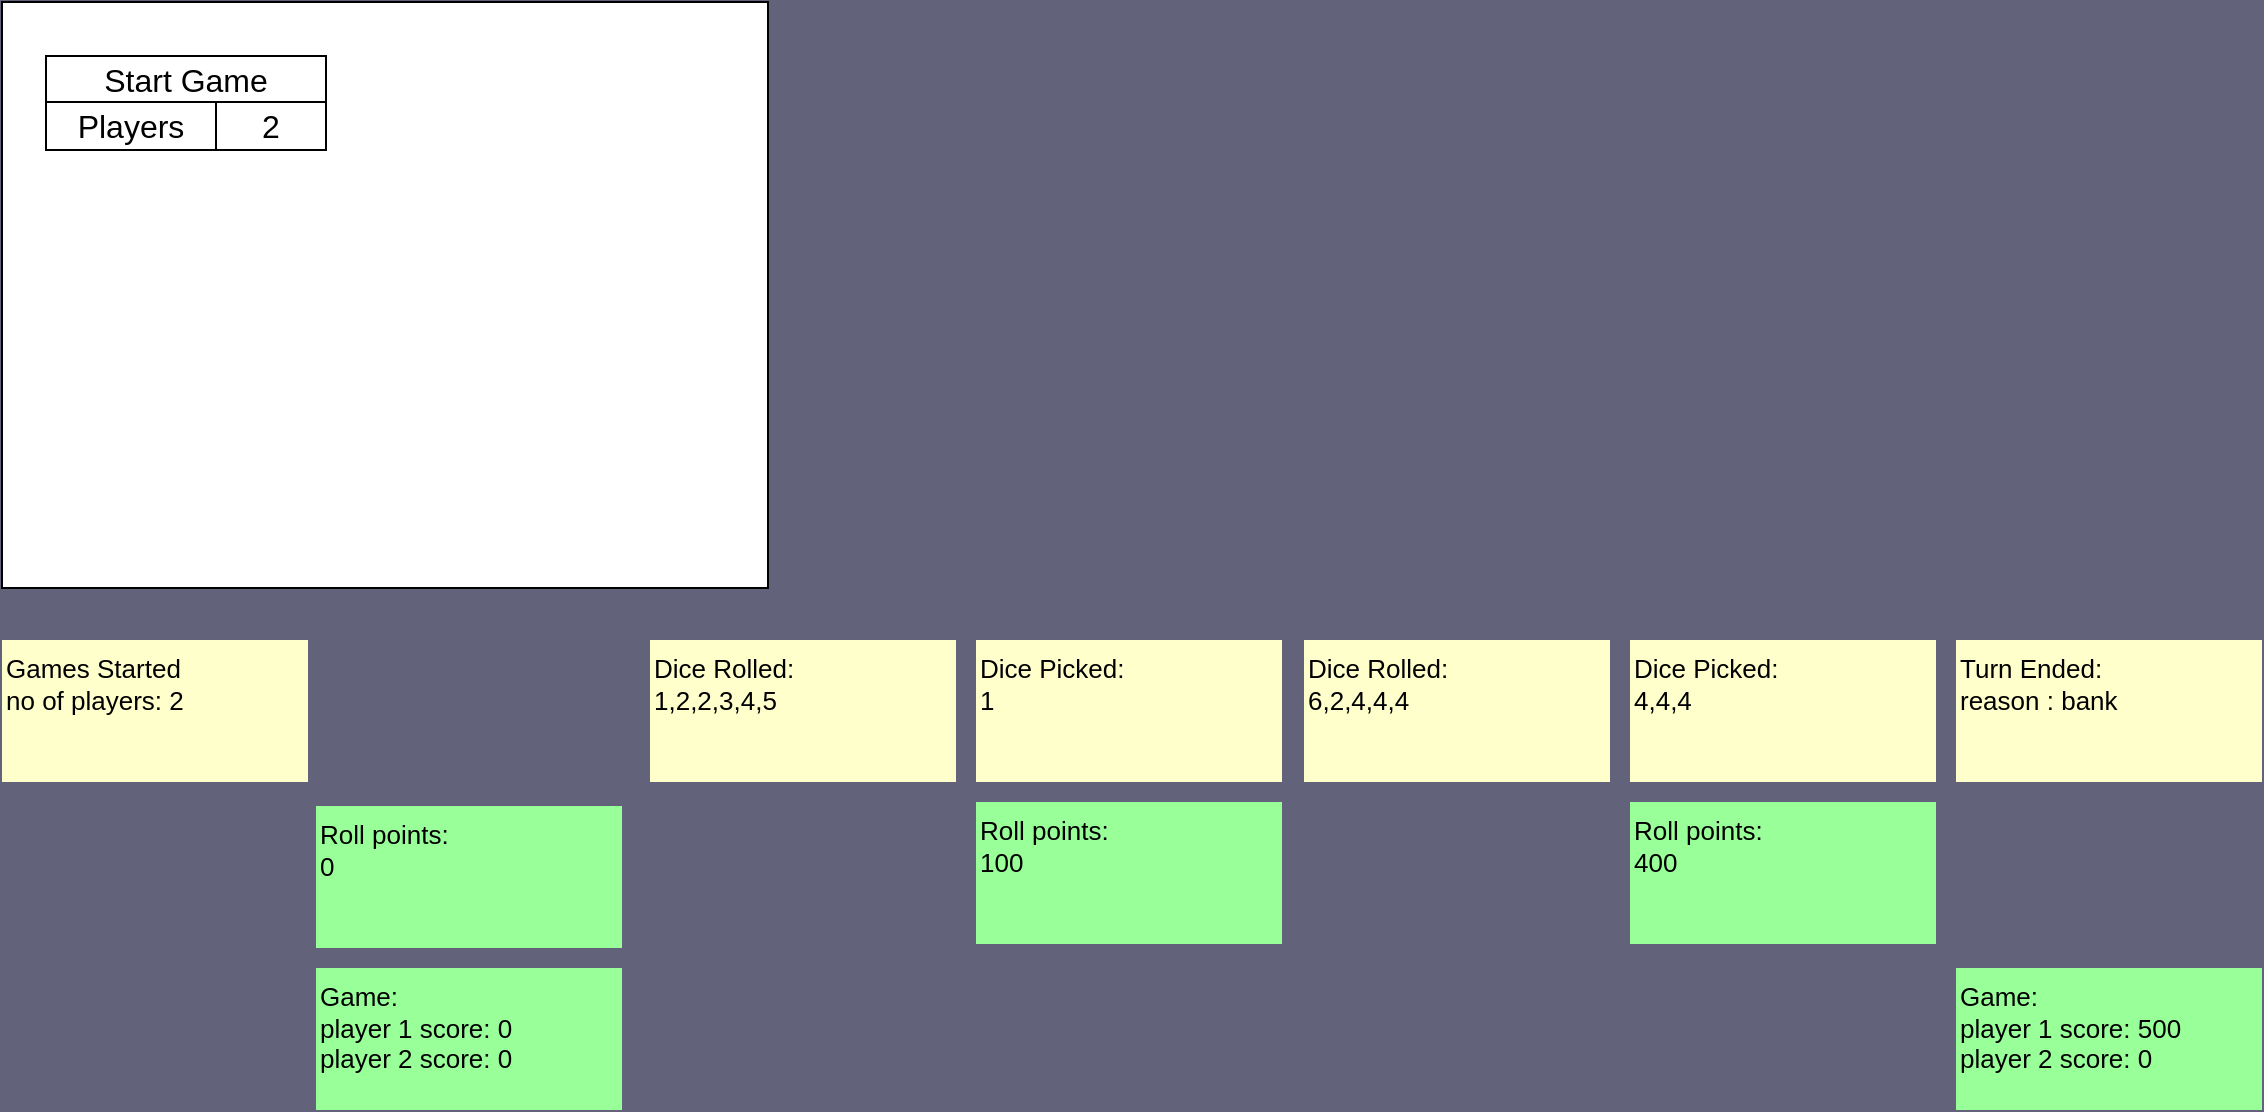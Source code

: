 <mxfile>
    <diagram id="QUSuAPqb3YD-Z2VtuKKH" name="Page-1">
        <mxGraphModel dx="442" dy="641" grid="0" gridSize="10" guides="1" tooltips="1" connect="1" arrows="1" fold="1" page="1" pageScale="1" pageWidth="5200" pageHeight="4400" background="#62627A" math="0" shadow="0">
            <root>
                <mxCell id="0"/>
                <mxCell id="1" parent="0"/>
                <mxCell id="4" value="" style="whiteSpace=wrap;html=1;" parent="1" vertex="1">
                    <mxGeometry x="111" y="124" width="383" height="293" as="geometry"/>
                </mxCell>
                <mxCell id="10" value="Games Started&lt;br&gt;no of players: 2" style="whiteSpace=wrap;html=1;fontSize=13;fillColor=#FFFFCC;strokeColor=none;align=left;verticalAlign=top;" parent="1" vertex="1">
                    <mxGeometry x="111" y="443" width="153" height="71" as="geometry"/>
                </mxCell>
                <mxCell id="11" value="Roll points:&lt;br&gt;0" style="whiteSpace=wrap;html=1;fontSize=13;fillColor=#99FF99;strokeColor=none;align=left;verticalAlign=top;labelBackgroundColor=none;" parent="1" vertex="1">
                    <mxGeometry x="268" y="526" width="153" height="71" as="geometry"/>
                </mxCell>
                <mxCell id="12" value="Game:&lt;br&gt;player 1 score: 0&lt;br&gt;player 2 score: 0" style="whiteSpace=wrap;html=1;fontSize=13;fillColor=#99FF99;strokeColor=none;align=left;verticalAlign=top;labelBackgroundColor=none;" parent="1" vertex="1">
                    <mxGeometry x="268" y="607" width="153" height="71" as="geometry"/>
                </mxCell>
                <mxCell id="13" value="Dice Rolled:&lt;br&gt;1,2,2,3,4,5" style="whiteSpace=wrap;html=1;fontSize=13;fillColor=#FFFFCC;strokeColor=none;align=left;verticalAlign=top;" parent="1" vertex="1">
                    <mxGeometry x="435" y="443" width="153" height="71" as="geometry"/>
                </mxCell>
                <mxCell id="14" value="Roll points:&lt;br style=&quot;border-color: var(--border-color);&quot;&gt;100" style="whiteSpace=wrap;html=1;fontSize=13;fillColor=#99FF99;strokeColor=none;align=left;verticalAlign=top;labelBackgroundColor=none;" parent="1" vertex="1">
                    <mxGeometry x="598" y="524" width="153" height="71" as="geometry"/>
                </mxCell>
                <mxCell id="15" value="Game:&lt;br&gt;player 1 score: 500&lt;br&gt;player 2 score: 0" style="whiteSpace=wrap;html=1;fontSize=13;fillColor=#99FF99;strokeColor=none;align=left;verticalAlign=top;labelBackgroundColor=none;" parent="1" vertex="1">
                    <mxGeometry x="1088" y="607" width="153" height="71" as="geometry"/>
                </mxCell>
                <mxCell id="16" value="Dice Picked:&lt;br&gt;1" style="whiteSpace=wrap;html=1;fontSize=13;fillColor=#FFFFCC;strokeColor=none;align=left;verticalAlign=top;" parent="1" vertex="1">
                    <mxGeometry x="598" y="443" width="153" height="71" as="geometry"/>
                </mxCell>
                <mxCell id="17" value="Roll points:&lt;br&gt;0" style="whiteSpace=wrap;html=1;fontSize=13;fillColor=#99FF99;strokeColor=none;align=left;verticalAlign=top;labelBackgroundColor=none;" parent="1" vertex="1">
                    <mxGeometry x="268" y="526" width="153" height="71" as="geometry"/>
                </mxCell>
                <mxCell id="18" value="Game:&lt;br&gt;player 1 score: 0&lt;br&gt;player 2 score: 0" style="whiteSpace=wrap;html=1;fontSize=13;fillColor=#99FF99;strokeColor=none;align=left;verticalAlign=top;labelBackgroundColor=none;" parent="1" vertex="1">
                    <mxGeometry x="268" y="607" width="153" height="71" as="geometry"/>
                </mxCell>
                <mxCell id="20" value="Dice Rolled:&lt;br&gt;6,2,4,4,4" style="whiteSpace=wrap;html=1;fontSize=13;fillColor=#FFFFCC;strokeColor=none;align=left;verticalAlign=top;" parent="1" vertex="1">
                    <mxGeometry x="762" y="443" width="153" height="71" as="geometry"/>
                </mxCell>
                <mxCell id="21" value="Roll points:&lt;br style=&quot;border-color: var(--border-color);&quot;&gt;400" style="whiteSpace=wrap;html=1;fontSize=13;fillColor=#99FF99;strokeColor=none;align=left;verticalAlign=top;labelBackgroundColor=none;" parent="1" vertex="1">
                    <mxGeometry x="925" y="524" width="153" height="71" as="geometry"/>
                </mxCell>
                <mxCell id="22" value="Dice Picked:&lt;br&gt;4,4,4" style="whiteSpace=wrap;html=1;fontSize=13;fillColor=#FFFFCC;strokeColor=none;align=left;verticalAlign=top;" parent="1" vertex="1">
                    <mxGeometry x="925" y="443" width="153" height="71" as="geometry"/>
                </mxCell>
                <mxCell id="23" value="Turn Ended:&lt;br&gt;reason : bank" style="whiteSpace=wrap;html=1;fontSize=13;fillColor=#FFFFCC;strokeColor=none;align=left;verticalAlign=top;" parent="1" vertex="1">
                    <mxGeometry x="1088" y="443" width="153" height="71" as="geometry"/>
                </mxCell>
                <mxCell id="24" value="" style="group" parent="1" vertex="1" connectable="0">
                    <mxGeometry x="133" y="151" width="140" height="47" as="geometry"/>
                </mxCell>
                <mxCell id="5" value="Start Game" style="rounded=0;whiteSpace=wrap;html=1;fontSize=16;" parent="24" vertex="1">
                    <mxGeometry width="140" height="23" as="geometry"/>
                </mxCell>
                <mxCell id="6" value="Players" style="rounded=0;whiteSpace=wrap;html=1;fontSize=16;" parent="24" vertex="1">
                    <mxGeometry y="23" width="85" height="24" as="geometry"/>
                </mxCell>
                <mxCell id="7" value="2" style="whiteSpace=wrap;html=1;fontSize=16;" parent="24" vertex="1">
                    <mxGeometry x="85" y="23" width="55" height="24" as="geometry"/>
                </mxCell>
            </root>
        </mxGraphModel>
    </diagram>
</mxfile>